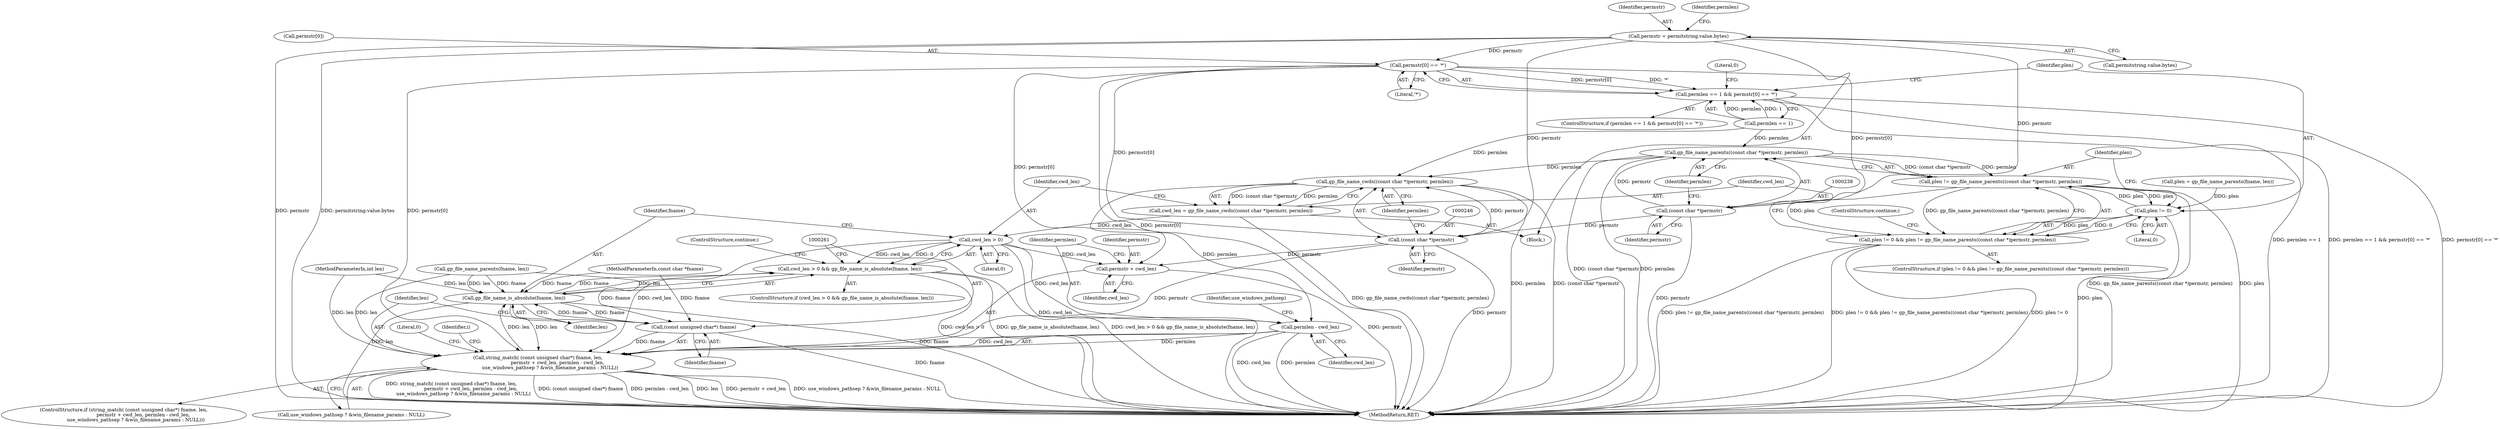 digraph "0_ghostscript_0d3901189f245232f0161addf215d7268c4d05a3@array" {
"1000222" [label="(Call,permstr[0] == '*')"];
"1000205" [label="(Call,permstr = permitstring.value.bytes)"];
"1000218" [label="(Call,permlen == 1 && permstr[0] == '*')"];
"1000237" [label="(Call,(const char *)permstr)"];
"1000236" [label="(Call,gp_file_name_parents((const char *)permstr, permlen))"];
"1000234" [label="(Call,plen != gp_file_name_parents((const char *)permstr, permlen))"];
"1000231" [label="(Call,plen != 0)"];
"1000230" [label="(Call,plen != 0 && plen != gp_file_name_parents((const char *)permstr, permlen))"];
"1000244" [label="(Call,gp_file_name_cwds((const char *)permstr, permlen))"];
"1000242" [label="(Call,cwd_len = gp_file_name_cwds((const char *)permstr, permlen))"];
"1000251" [label="(Call,cwd_len > 0)"];
"1000250" [label="(Call,cwd_len > 0 && gp_file_name_is_absolute(fname, len))"];
"1000259" [label="(Call,string_match( (const unsigned char*) fname, len,\n                          permstr + cwd_len, permlen - cwd_len,\n                use_windows_pathsep ? &win_filename_params : NULL))"];
"1000254" [label="(Call,gp_file_name_is_absolute(fname, len))"];
"1000260" [label="(Call,(const unsigned char*) fname)"];
"1000264" [label="(Call,permstr + cwd_len)"];
"1000267" [label="(Call,permlen - cwd_len)"];
"1000245" [label="(Call,(const char *)permstr)"];
"1000241" [label="(ControlStructure,continue;)"];
"1000206" [label="(Identifier,permstr)"];
"1000223" [label="(Call,permstr[0])"];
"1000228" [label="(Literal,0)"];
"1000236" [label="(Call,gp_file_name_parents((const char *)permstr, permlen))"];
"1000230" [label="(Call,plen != 0 && plen != gp_file_name_parents((const char *)permstr, permlen))"];
"1000247" [label="(Identifier,permstr)"];
"1000233" [label="(Literal,0)"];
"1000276" [label="(Literal,0)"];
"1000255" [label="(Identifier,fname)"];
"1000239" [label="(Identifier,permstr)"];
"1000222" [label="(Call,permstr[0] == '*')"];
"1000178" [label="(Block,)"];
"1000231" [label="(Call,plen != 0)"];
"1000232" [label="(Identifier,plen)"];
"1000270" [label="(Call,use_windows_pathsep ? &win_filename_params : NULL)"];
"1000234" [label="(Call,plen != gp_file_name_parents((const char *)permstr, permlen))"];
"1000218" [label="(Call,permlen == 1 && permstr[0] == '*')"];
"1000177" [label="(Identifier,i)"];
"1000268" [label="(Identifier,permlen)"];
"1000140" [label="(Call,plen = gp_file_name_parents(fname, len))"];
"1000245" [label="(Call,(const char *)permstr)"];
"1000251" [label="(Call,cwd_len > 0)"];
"1000265" [label="(Identifier,permstr)"];
"1000248" [label="(Identifier,permlen)"];
"1000266" [label="(Identifier,cwd_len)"];
"1000235" [label="(Identifier,plen)"];
"1000219" [label="(Call,permlen == 1)"];
"1000242" [label="(Call,cwd_len = gp_file_name_cwds((const char *)permstr, permlen))"];
"1000116" [label="(MethodParameterIn,const char *fname)"];
"1000259" [label="(Call,string_match( (const unsigned char*) fname, len,\n                          permstr + cwd_len, permlen - cwd_len,\n                use_windows_pathsep ? &win_filename_params : NULL))"];
"1000271" [label="(Identifier,use_windows_pathsep)"];
"1000263" [label="(Identifier,len)"];
"1000260" [label="(Call,(const unsigned char*) fname)"];
"1000205" [label="(Call,permstr = permitstring.value.bytes)"];
"1000253" [label="(Literal,0)"];
"1000269" [label="(Identifier,cwd_len)"];
"1000249" [label="(ControlStructure,if (cwd_len > 0 && gp_file_name_is_absolute(fname, len)))"];
"1000237" [label="(Call,(const char *)permstr)"];
"1000262" [label="(Identifier,fname)"];
"1000264" [label="(Call,permstr + cwd_len)"];
"1000244" [label="(Call,gp_file_name_cwds((const char *)permstr, permlen))"];
"1000226" [label="(Literal,'*')"];
"1000229" [label="(ControlStructure,if (plen != 0 && plen != gp_file_name_parents((const char *)permstr, permlen)))"];
"1000267" [label="(Call,permlen - cwd_len)"];
"1000217" [label="(ControlStructure,if (permlen == 1 && permstr[0] == '*'))"];
"1000213" [label="(Identifier,permlen)"];
"1000252" [label="(Identifier,cwd_len)"];
"1000142" [label="(Call,gp_file_name_parents(fname, len))"];
"1000117" [label="(MethodParameterIn,int len)"];
"1000256" [label="(Identifier,len)"];
"1000250" [label="(Call,cwd_len > 0 && gp_file_name_is_absolute(fname, len))"];
"1000243" [label="(Identifier,cwd_len)"];
"1000254" [label="(Call,gp_file_name_is_absolute(fname, len))"];
"1000257" [label="(ControlStructure,continue;)"];
"1000240" [label="(Identifier,permlen)"];
"1000207" [label="(Call,permitstring.value.bytes)"];
"1000258" [label="(ControlStructure,if (string_match( (const unsigned char*) fname, len,\n                          permstr + cwd_len, permlen - cwd_len,\n                use_windows_pathsep ? &win_filename_params : NULL)))"];
"1000279" [label="(MethodReturn,RET)"];
"1000222" -> "1000218"  [label="AST: "];
"1000222" -> "1000226"  [label="CFG: "];
"1000223" -> "1000222"  [label="AST: "];
"1000226" -> "1000222"  [label="AST: "];
"1000218" -> "1000222"  [label="CFG: "];
"1000222" -> "1000279"  [label="DDG: permstr[0]"];
"1000222" -> "1000218"  [label="DDG: permstr[0]"];
"1000222" -> "1000218"  [label="DDG: '*'"];
"1000205" -> "1000222"  [label="DDG: permstr"];
"1000222" -> "1000237"  [label="DDG: permstr[0]"];
"1000222" -> "1000245"  [label="DDG: permstr[0]"];
"1000222" -> "1000259"  [label="DDG: permstr[0]"];
"1000222" -> "1000264"  [label="DDG: permstr[0]"];
"1000205" -> "1000178"  [label="AST: "];
"1000205" -> "1000207"  [label="CFG: "];
"1000206" -> "1000205"  [label="AST: "];
"1000207" -> "1000205"  [label="AST: "];
"1000213" -> "1000205"  [label="CFG: "];
"1000205" -> "1000279"  [label="DDG: permstr"];
"1000205" -> "1000279"  [label="DDG: permitstring.value.bytes"];
"1000205" -> "1000237"  [label="DDG: permstr"];
"1000205" -> "1000245"  [label="DDG: permstr"];
"1000218" -> "1000217"  [label="AST: "];
"1000218" -> "1000219"  [label="CFG: "];
"1000219" -> "1000218"  [label="AST: "];
"1000228" -> "1000218"  [label="CFG: "];
"1000232" -> "1000218"  [label="CFG: "];
"1000218" -> "1000279"  [label="DDG: permlen == 1"];
"1000218" -> "1000279"  [label="DDG: permlen == 1 && permstr[0] == '*'"];
"1000218" -> "1000279"  [label="DDG: permstr[0] == '*'"];
"1000219" -> "1000218"  [label="DDG: permlen"];
"1000219" -> "1000218"  [label="DDG: 1"];
"1000237" -> "1000236"  [label="AST: "];
"1000237" -> "1000239"  [label="CFG: "];
"1000238" -> "1000237"  [label="AST: "];
"1000239" -> "1000237"  [label="AST: "];
"1000240" -> "1000237"  [label="CFG: "];
"1000237" -> "1000279"  [label="DDG: permstr"];
"1000237" -> "1000236"  [label="DDG: permstr"];
"1000237" -> "1000245"  [label="DDG: permstr"];
"1000236" -> "1000234"  [label="AST: "];
"1000236" -> "1000240"  [label="CFG: "];
"1000240" -> "1000236"  [label="AST: "];
"1000234" -> "1000236"  [label="CFG: "];
"1000236" -> "1000279"  [label="DDG: (const char *)permstr"];
"1000236" -> "1000279"  [label="DDG: permlen"];
"1000236" -> "1000234"  [label="DDG: (const char *)permstr"];
"1000236" -> "1000234"  [label="DDG: permlen"];
"1000219" -> "1000236"  [label="DDG: permlen"];
"1000236" -> "1000244"  [label="DDG: permlen"];
"1000234" -> "1000230"  [label="AST: "];
"1000235" -> "1000234"  [label="AST: "];
"1000230" -> "1000234"  [label="CFG: "];
"1000234" -> "1000279"  [label="DDG: gp_file_name_parents((const char *)permstr, permlen)"];
"1000234" -> "1000279"  [label="DDG: plen"];
"1000234" -> "1000231"  [label="DDG: plen"];
"1000234" -> "1000230"  [label="DDG: plen"];
"1000234" -> "1000230"  [label="DDG: gp_file_name_parents((const char *)permstr, permlen)"];
"1000231" -> "1000234"  [label="DDG: plen"];
"1000231" -> "1000230"  [label="AST: "];
"1000231" -> "1000233"  [label="CFG: "];
"1000232" -> "1000231"  [label="AST: "];
"1000233" -> "1000231"  [label="AST: "];
"1000235" -> "1000231"  [label="CFG: "];
"1000230" -> "1000231"  [label="CFG: "];
"1000231" -> "1000279"  [label="DDG: plen"];
"1000231" -> "1000230"  [label="DDG: plen"];
"1000231" -> "1000230"  [label="DDG: 0"];
"1000140" -> "1000231"  [label="DDG: plen"];
"1000230" -> "1000229"  [label="AST: "];
"1000241" -> "1000230"  [label="CFG: "];
"1000243" -> "1000230"  [label="CFG: "];
"1000230" -> "1000279"  [label="DDG: plen != 0"];
"1000230" -> "1000279"  [label="DDG: plen != gp_file_name_parents((const char *)permstr, permlen)"];
"1000230" -> "1000279"  [label="DDG: plen != 0 && plen != gp_file_name_parents((const char *)permstr, permlen)"];
"1000244" -> "1000242"  [label="AST: "];
"1000244" -> "1000248"  [label="CFG: "];
"1000245" -> "1000244"  [label="AST: "];
"1000248" -> "1000244"  [label="AST: "];
"1000242" -> "1000244"  [label="CFG: "];
"1000244" -> "1000279"  [label="DDG: permlen"];
"1000244" -> "1000279"  [label="DDG: (const char *)permstr"];
"1000244" -> "1000242"  [label="DDG: (const char *)permstr"];
"1000244" -> "1000242"  [label="DDG: permlen"];
"1000245" -> "1000244"  [label="DDG: permstr"];
"1000219" -> "1000244"  [label="DDG: permlen"];
"1000244" -> "1000267"  [label="DDG: permlen"];
"1000242" -> "1000178"  [label="AST: "];
"1000243" -> "1000242"  [label="AST: "];
"1000252" -> "1000242"  [label="CFG: "];
"1000242" -> "1000279"  [label="DDG: gp_file_name_cwds((const char *)permstr, permlen)"];
"1000242" -> "1000251"  [label="DDG: cwd_len"];
"1000251" -> "1000250"  [label="AST: "];
"1000251" -> "1000253"  [label="CFG: "];
"1000252" -> "1000251"  [label="AST: "];
"1000253" -> "1000251"  [label="AST: "];
"1000255" -> "1000251"  [label="CFG: "];
"1000250" -> "1000251"  [label="CFG: "];
"1000251" -> "1000279"  [label="DDG: cwd_len"];
"1000251" -> "1000250"  [label="DDG: cwd_len"];
"1000251" -> "1000250"  [label="DDG: 0"];
"1000251" -> "1000259"  [label="DDG: cwd_len"];
"1000251" -> "1000264"  [label="DDG: cwd_len"];
"1000251" -> "1000267"  [label="DDG: cwd_len"];
"1000250" -> "1000249"  [label="AST: "];
"1000250" -> "1000254"  [label="CFG: "];
"1000254" -> "1000250"  [label="AST: "];
"1000257" -> "1000250"  [label="CFG: "];
"1000261" -> "1000250"  [label="CFG: "];
"1000250" -> "1000279"  [label="DDG: cwd_len > 0"];
"1000250" -> "1000279"  [label="DDG: gp_file_name_is_absolute(fname, len)"];
"1000250" -> "1000279"  [label="DDG: cwd_len > 0 && gp_file_name_is_absolute(fname, len)"];
"1000254" -> "1000250"  [label="DDG: fname"];
"1000254" -> "1000250"  [label="DDG: len"];
"1000259" -> "1000258"  [label="AST: "];
"1000259" -> "1000270"  [label="CFG: "];
"1000260" -> "1000259"  [label="AST: "];
"1000263" -> "1000259"  [label="AST: "];
"1000264" -> "1000259"  [label="AST: "];
"1000267" -> "1000259"  [label="AST: "];
"1000270" -> "1000259"  [label="AST: "];
"1000276" -> "1000259"  [label="CFG: "];
"1000177" -> "1000259"  [label="CFG: "];
"1000259" -> "1000279"  [label="DDG: string_match( (const unsigned char*) fname, len,\n                          permstr + cwd_len, permlen - cwd_len,\n                use_windows_pathsep ? &win_filename_params : NULL)"];
"1000259" -> "1000279"  [label="DDG: (const unsigned char*) fname"];
"1000259" -> "1000279"  [label="DDG: permlen - cwd_len"];
"1000259" -> "1000279"  [label="DDG: len"];
"1000259" -> "1000279"  [label="DDG: permstr + cwd_len"];
"1000259" -> "1000279"  [label="DDG: use_windows_pathsep ? &win_filename_params : NULL"];
"1000259" -> "1000254"  [label="DDG: len"];
"1000260" -> "1000259"  [label="DDG: fname"];
"1000142" -> "1000259"  [label="DDG: len"];
"1000254" -> "1000259"  [label="DDG: len"];
"1000117" -> "1000259"  [label="DDG: len"];
"1000245" -> "1000259"  [label="DDG: permstr"];
"1000267" -> "1000259"  [label="DDG: permlen"];
"1000267" -> "1000259"  [label="DDG: cwd_len"];
"1000254" -> "1000256"  [label="CFG: "];
"1000255" -> "1000254"  [label="AST: "];
"1000256" -> "1000254"  [label="AST: "];
"1000254" -> "1000279"  [label="DDG: fname"];
"1000254" -> "1000279"  [label="DDG: len"];
"1000260" -> "1000254"  [label="DDG: fname"];
"1000142" -> "1000254"  [label="DDG: fname"];
"1000142" -> "1000254"  [label="DDG: len"];
"1000116" -> "1000254"  [label="DDG: fname"];
"1000117" -> "1000254"  [label="DDG: len"];
"1000254" -> "1000260"  [label="DDG: fname"];
"1000260" -> "1000262"  [label="CFG: "];
"1000261" -> "1000260"  [label="AST: "];
"1000262" -> "1000260"  [label="AST: "];
"1000263" -> "1000260"  [label="CFG: "];
"1000260" -> "1000279"  [label="DDG: fname"];
"1000142" -> "1000260"  [label="DDG: fname"];
"1000116" -> "1000260"  [label="DDG: fname"];
"1000264" -> "1000266"  [label="CFG: "];
"1000265" -> "1000264"  [label="AST: "];
"1000266" -> "1000264"  [label="AST: "];
"1000268" -> "1000264"  [label="CFG: "];
"1000264" -> "1000279"  [label="DDG: permstr"];
"1000245" -> "1000264"  [label="DDG: permstr"];
"1000267" -> "1000269"  [label="CFG: "];
"1000268" -> "1000267"  [label="AST: "];
"1000269" -> "1000267"  [label="AST: "];
"1000271" -> "1000267"  [label="CFG: "];
"1000267" -> "1000279"  [label="DDG: cwd_len"];
"1000267" -> "1000279"  [label="DDG: permlen"];
"1000245" -> "1000247"  [label="CFG: "];
"1000246" -> "1000245"  [label="AST: "];
"1000247" -> "1000245"  [label="AST: "];
"1000248" -> "1000245"  [label="CFG: "];
"1000245" -> "1000279"  [label="DDG: permstr"];
}
